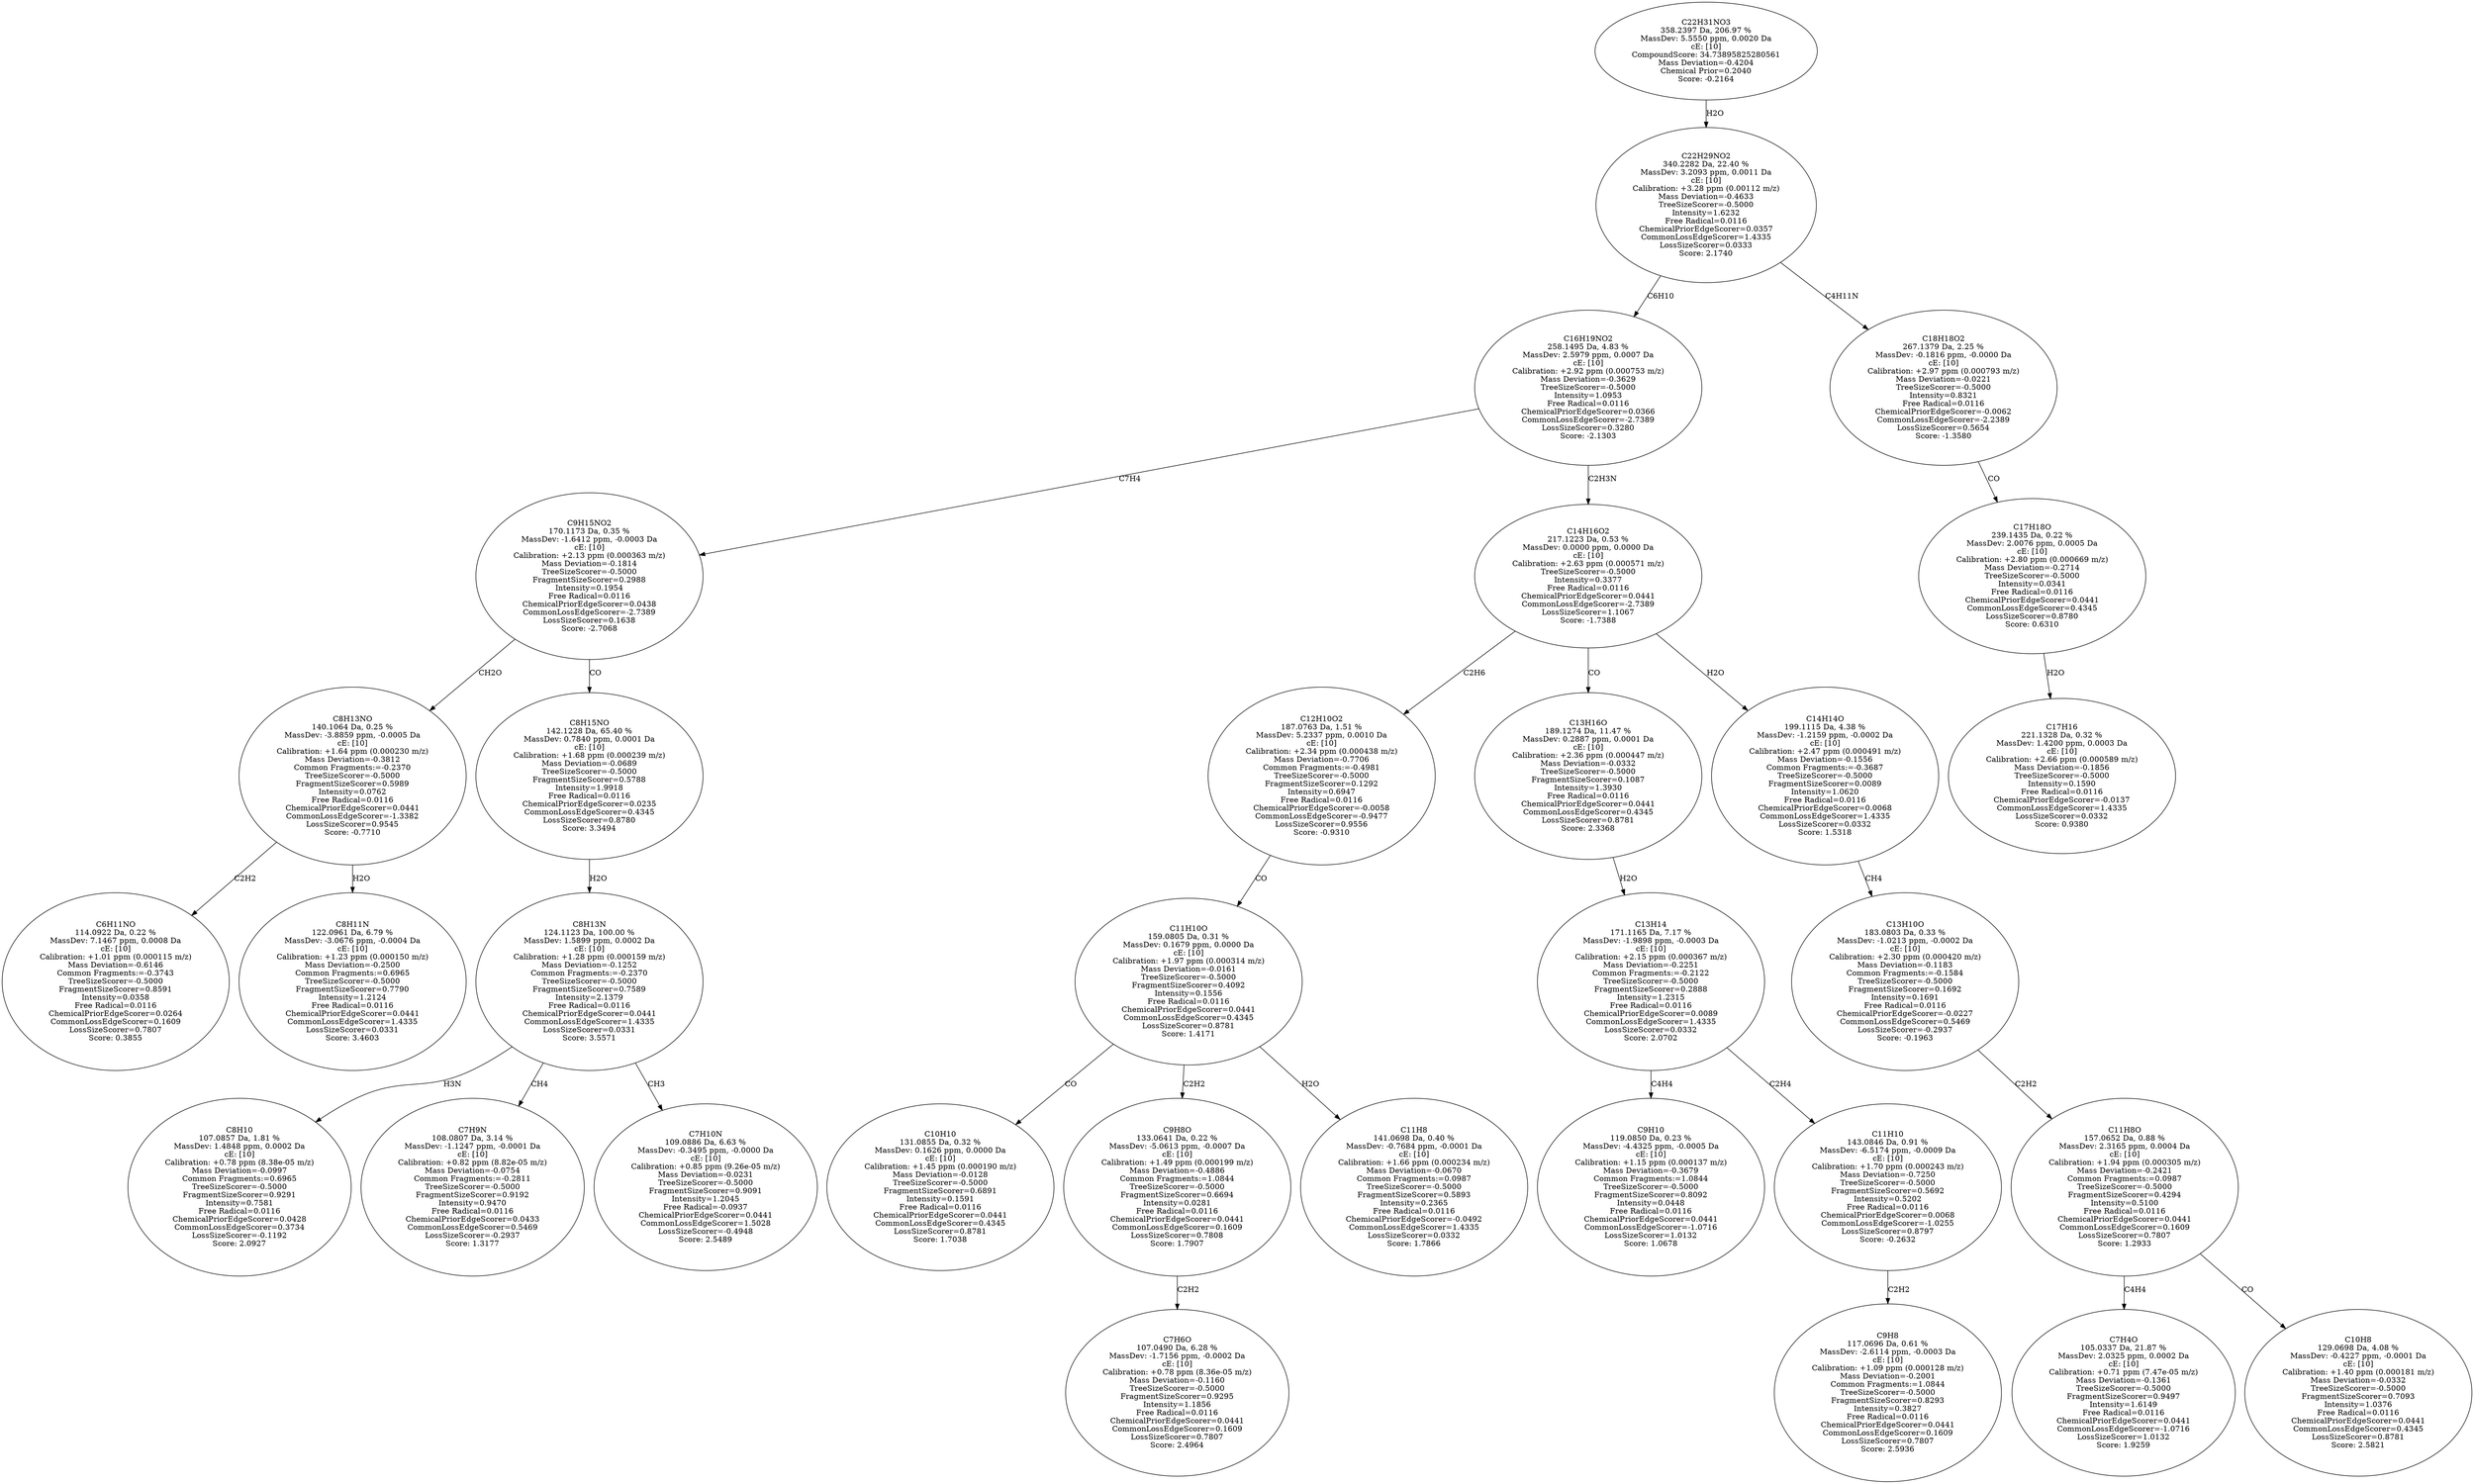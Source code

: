 strict digraph {
v1 [label="C6H11NO\n114.0922 Da, 0.22 %\nMassDev: 7.1467 ppm, 0.0008 Da\ncE: [10]\nCalibration: +1.01 ppm (0.000115 m/z)\nMass Deviation=-0.6146\nCommon Fragments:=-0.3743\nTreeSizeScorer=-0.5000\nFragmentSizeScorer=0.8591\nIntensity=0.0358\nFree Radical=0.0116\nChemicalPriorEdgeScorer=0.0264\nCommonLossEdgeScorer=0.1609\nLossSizeScorer=0.7807\nScore: 0.3855"];
v2 [label="C8H11N\n122.0961 Da, 6.79 %\nMassDev: -3.0676 ppm, -0.0004 Da\ncE: [10]\nCalibration: +1.23 ppm (0.000150 m/z)\nMass Deviation=-0.2500\nCommon Fragments:=0.6965\nTreeSizeScorer=-0.5000\nFragmentSizeScorer=0.7790\nIntensity=1.2124\nFree Radical=0.0116\nChemicalPriorEdgeScorer=0.0441\nCommonLossEdgeScorer=1.4335\nLossSizeScorer=0.0331\nScore: 3.4603"];
v3 [label="C8H13NO\n140.1064 Da, 0.25 %\nMassDev: -3.8859 ppm, -0.0005 Da\ncE: [10]\nCalibration: +1.64 ppm (0.000230 m/z)\nMass Deviation=-0.3812\nCommon Fragments:=-0.2370\nTreeSizeScorer=-0.5000\nFragmentSizeScorer=0.5989\nIntensity=0.0762\nFree Radical=0.0116\nChemicalPriorEdgeScorer=0.0441\nCommonLossEdgeScorer=-1.3382\nLossSizeScorer=0.9545\nScore: -0.7710"];
v4 [label="C8H10\n107.0857 Da, 1.81 %\nMassDev: 1.4848 ppm, 0.0002 Da\ncE: [10]\nCalibration: +0.78 ppm (8.38e-05 m/z)\nMass Deviation=-0.0997\nCommon Fragments:=0.6965\nTreeSizeScorer=-0.5000\nFragmentSizeScorer=0.9291\nIntensity=0.7581\nFree Radical=0.0116\nChemicalPriorEdgeScorer=0.0428\nCommonLossEdgeScorer=0.3734\nLossSizeScorer=-0.1192\nScore: 2.0927"];
v5 [label="C7H9N\n108.0807 Da, 3.14 %\nMassDev: -1.1247 ppm, -0.0001 Da\ncE: [10]\nCalibration: +0.82 ppm (8.82e-05 m/z)\nMass Deviation=-0.0754\nCommon Fragments:=-0.2811\nTreeSizeScorer=-0.5000\nFragmentSizeScorer=0.9192\nIntensity=0.9470\nFree Radical=0.0116\nChemicalPriorEdgeScorer=0.0433\nCommonLossEdgeScorer=0.5469\nLossSizeScorer=-0.2937\nScore: 1.3177"];
v6 [label="C7H10N\n109.0886 Da, 6.63 %\nMassDev: -0.3495 ppm, -0.0000 Da\ncE: [10]\nCalibration: +0.85 ppm (9.26e-05 m/z)\nMass Deviation=-0.0231\nTreeSizeScorer=-0.5000\nFragmentSizeScorer=0.9091\nIntensity=1.2045\nFree Radical=-0.0937\nChemicalPriorEdgeScorer=0.0441\nCommonLossEdgeScorer=1.5028\nLossSizeScorer=-0.4948\nScore: 2.5489"];
v7 [label="C8H13N\n124.1123 Da, 100.00 %\nMassDev: 1.5899 ppm, 0.0002 Da\ncE: [10]\nCalibration: +1.28 ppm (0.000159 m/z)\nMass Deviation=-0.1252\nCommon Fragments:=-0.2370\nTreeSizeScorer=-0.5000\nFragmentSizeScorer=0.7589\nIntensity=2.1379\nFree Radical=0.0116\nChemicalPriorEdgeScorer=0.0441\nCommonLossEdgeScorer=1.4335\nLossSizeScorer=0.0331\nScore: 3.5571"];
v8 [label="C8H15NO\n142.1228 Da, 65.40 %\nMassDev: 0.7840 ppm, 0.0001 Da\ncE: [10]\nCalibration: +1.68 ppm (0.000239 m/z)\nMass Deviation=-0.0689\nTreeSizeScorer=-0.5000\nFragmentSizeScorer=0.5788\nIntensity=1.9918\nFree Radical=0.0116\nChemicalPriorEdgeScorer=0.0235\nCommonLossEdgeScorer=0.4345\nLossSizeScorer=0.8780\nScore: 3.3494"];
v9 [label="C9H15NO2\n170.1173 Da, 0.35 %\nMassDev: -1.6412 ppm, -0.0003 Da\ncE: [10]\nCalibration: +2.13 ppm (0.000363 m/z)\nMass Deviation=-0.1814\nTreeSizeScorer=-0.5000\nFragmentSizeScorer=0.2988\nIntensity=0.1954\nFree Radical=0.0116\nChemicalPriorEdgeScorer=0.0438\nCommonLossEdgeScorer=-2.7389\nLossSizeScorer=0.1638\nScore: -2.7068"];
v10 [label="C10H10\n131.0855 Da, 0.32 %\nMassDev: 0.1626 ppm, 0.0000 Da\ncE: [10]\nCalibration: +1.45 ppm (0.000190 m/z)\nMass Deviation=-0.0128\nTreeSizeScorer=-0.5000\nFragmentSizeScorer=0.6891\nIntensity=0.1591\nFree Radical=0.0116\nChemicalPriorEdgeScorer=0.0441\nCommonLossEdgeScorer=0.4345\nLossSizeScorer=0.8781\nScore: 1.7038"];
v11 [label="C7H6O\n107.0490 Da, 6.28 %\nMassDev: -1.7156 ppm, -0.0002 Da\ncE: [10]\nCalibration: +0.78 ppm (8.36e-05 m/z)\nMass Deviation=-0.1160\nTreeSizeScorer=-0.5000\nFragmentSizeScorer=0.9295\nIntensity=1.1856\nFree Radical=0.0116\nChemicalPriorEdgeScorer=0.0441\nCommonLossEdgeScorer=0.1609\nLossSizeScorer=0.7807\nScore: 2.4964"];
v12 [label="C9H8O\n133.0641 Da, 0.22 %\nMassDev: -5.0613 ppm, -0.0007 Da\ncE: [10]\nCalibration: +1.49 ppm (0.000199 m/z)\nMass Deviation=-0.4886\nCommon Fragments:=1.0844\nTreeSizeScorer=-0.5000\nFragmentSizeScorer=0.6694\nIntensity=0.0281\nFree Radical=0.0116\nChemicalPriorEdgeScorer=0.0441\nCommonLossEdgeScorer=0.1609\nLossSizeScorer=0.7808\nScore: 1.7907"];
v13 [label="C11H8\n141.0698 Da, 0.40 %\nMassDev: -0.7684 ppm, -0.0001 Da\ncE: [10]\nCalibration: +1.66 ppm (0.000234 m/z)\nMass Deviation=-0.0670\nCommon Fragments:=0.0987\nTreeSizeScorer=-0.5000\nFragmentSizeScorer=0.5893\nIntensity=0.2365\nFree Radical=0.0116\nChemicalPriorEdgeScorer=-0.0492\nCommonLossEdgeScorer=1.4335\nLossSizeScorer=0.0332\nScore: 1.7866"];
v14 [label="C11H10O\n159.0805 Da, 0.31 %\nMassDev: 0.1679 ppm, 0.0000 Da\ncE: [10]\nCalibration: +1.97 ppm (0.000314 m/z)\nMass Deviation=-0.0161\nTreeSizeScorer=-0.5000\nFragmentSizeScorer=0.4092\nIntensity=0.1556\nFree Radical=0.0116\nChemicalPriorEdgeScorer=0.0441\nCommonLossEdgeScorer=0.4345\nLossSizeScorer=0.8781\nScore: 1.4171"];
v15 [label="C12H10O2\n187.0763 Da, 1.51 %\nMassDev: 5.2337 ppm, 0.0010 Da\ncE: [10]\nCalibration: +2.34 ppm (0.000438 m/z)\nMass Deviation=-0.7706\nCommon Fragments:=-0.4981\nTreeSizeScorer=-0.5000\nFragmentSizeScorer=0.1292\nIntensity=0.6947\nFree Radical=0.0116\nChemicalPriorEdgeScorer=-0.0058\nCommonLossEdgeScorer=-0.9477\nLossSizeScorer=0.9556\nScore: -0.9310"];
v16 [label="C9H10\n119.0850 Da, 0.23 %\nMassDev: -4.4325 ppm, -0.0005 Da\ncE: [10]\nCalibration: +1.15 ppm (0.000137 m/z)\nMass Deviation=-0.3679\nCommon Fragments:=1.0844\nTreeSizeScorer=-0.5000\nFragmentSizeScorer=0.8092\nIntensity=0.0448\nFree Radical=0.0116\nChemicalPriorEdgeScorer=0.0441\nCommonLossEdgeScorer=-1.0716\nLossSizeScorer=1.0132\nScore: 1.0678"];
v17 [label="C9H8\n117.0696 Da, 0.61 %\nMassDev: -2.6114 ppm, -0.0003 Da\ncE: [10]\nCalibration: +1.09 ppm (0.000128 m/z)\nMass Deviation=-0.2001\nCommon Fragments:=1.0844\nTreeSizeScorer=-0.5000\nFragmentSizeScorer=0.8293\nIntensity=0.3827\nFree Radical=0.0116\nChemicalPriorEdgeScorer=0.0441\nCommonLossEdgeScorer=0.1609\nLossSizeScorer=0.7807\nScore: 2.5936"];
v18 [label="C11H10\n143.0846 Da, 0.91 %\nMassDev: -6.5174 ppm, -0.0009 Da\ncE: [10]\nCalibration: +1.70 ppm (0.000243 m/z)\nMass Deviation=-0.7250\nTreeSizeScorer=-0.5000\nFragmentSizeScorer=0.5692\nIntensity=0.5202\nFree Radical=0.0116\nChemicalPriorEdgeScorer=0.0068\nCommonLossEdgeScorer=-1.0255\nLossSizeScorer=0.8797\nScore: -0.2632"];
v19 [label="C13H14\n171.1165 Da, 7.17 %\nMassDev: -1.9898 ppm, -0.0003 Da\ncE: [10]\nCalibration: +2.15 ppm (0.000367 m/z)\nMass Deviation=-0.2251\nCommon Fragments:=-0.2122\nTreeSizeScorer=-0.5000\nFragmentSizeScorer=0.2888\nIntensity=1.2315\nFree Radical=0.0116\nChemicalPriorEdgeScorer=0.0089\nCommonLossEdgeScorer=1.4335\nLossSizeScorer=0.0332\nScore: 2.0702"];
v20 [label="C13H16O\n189.1274 Da, 11.47 %\nMassDev: 0.2887 ppm, 0.0001 Da\ncE: [10]\nCalibration: +2.36 ppm (0.000447 m/z)\nMass Deviation=-0.0332\nTreeSizeScorer=-0.5000\nFragmentSizeScorer=0.1087\nIntensity=1.3930\nFree Radical=0.0116\nChemicalPriorEdgeScorer=0.0441\nCommonLossEdgeScorer=0.4345\nLossSizeScorer=0.8781\nScore: 2.3368"];
v21 [label="C7H4O\n105.0337 Da, 21.87 %\nMassDev: 2.0325 ppm, 0.0002 Da\ncE: [10]\nCalibration: +0.71 ppm (7.47e-05 m/z)\nMass Deviation=-0.1361\nTreeSizeScorer=-0.5000\nFragmentSizeScorer=0.9497\nIntensity=1.6149\nFree Radical=0.0116\nChemicalPriorEdgeScorer=0.0441\nCommonLossEdgeScorer=-1.0716\nLossSizeScorer=1.0132\nScore: 1.9259"];
v22 [label="C10H8\n129.0698 Da, 4.08 %\nMassDev: -0.4227 ppm, -0.0001 Da\ncE: [10]\nCalibration: +1.40 ppm (0.000181 m/z)\nMass Deviation=-0.0332\nTreeSizeScorer=-0.5000\nFragmentSizeScorer=0.7093\nIntensity=1.0376\nFree Radical=0.0116\nChemicalPriorEdgeScorer=0.0441\nCommonLossEdgeScorer=0.4345\nLossSizeScorer=0.8781\nScore: 2.5821"];
v23 [label="C11H8O\n157.0652 Da, 0.88 %\nMassDev: 2.3165 ppm, 0.0004 Da\ncE: [10]\nCalibration: +1.94 ppm (0.000305 m/z)\nMass Deviation=-0.2421\nCommon Fragments:=0.0987\nTreeSizeScorer=-0.5000\nFragmentSizeScorer=0.4294\nIntensity=0.5100\nFree Radical=0.0116\nChemicalPriorEdgeScorer=0.0441\nCommonLossEdgeScorer=0.1609\nLossSizeScorer=0.7807\nScore: 1.2933"];
v24 [label="C13H10O\n183.0803 Da, 0.33 %\nMassDev: -1.0213 ppm, -0.0002 Da\ncE: [10]\nCalibration: +2.30 ppm (0.000420 m/z)\nMass Deviation=-0.1183\nCommon Fragments:=-0.1584\nTreeSizeScorer=-0.5000\nFragmentSizeScorer=0.1692\nIntensity=0.1691\nFree Radical=0.0116\nChemicalPriorEdgeScorer=-0.0227\nCommonLossEdgeScorer=0.5469\nLossSizeScorer=-0.2937\nScore: -0.1963"];
v25 [label="C14H14O\n199.1115 Da, 4.38 %\nMassDev: -1.2159 ppm, -0.0002 Da\ncE: [10]\nCalibration: +2.47 ppm (0.000491 m/z)\nMass Deviation=-0.1556\nCommon Fragments:=-0.3687\nTreeSizeScorer=-0.5000\nFragmentSizeScorer=0.0089\nIntensity=1.0620\nFree Radical=0.0116\nChemicalPriorEdgeScorer=0.0068\nCommonLossEdgeScorer=1.4335\nLossSizeScorer=0.0332\nScore: 1.5318"];
v26 [label="C14H16O2\n217.1223 Da, 0.53 %\nMassDev: 0.0000 ppm, 0.0000 Da\ncE: [10]\nCalibration: +2.63 ppm (0.000571 m/z)\nTreeSizeScorer=-0.5000\nIntensity=0.3377\nFree Radical=0.0116\nChemicalPriorEdgeScorer=0.0441\nCommonLossEdgeScorer=-2.7389\nLossSizeScorer=1.1067\nScore: -1.7388"];
v27 [label="C16H19NO2\n258.1495 Da, 4.83 %\nMassDev: 2.5979 ppm, 0.0007 Da\ncE: [10]\nCalibration: +2.92 ppm (0.000753 m/z)\nMass Deviation=-0.3629\nTreeSizeScorer=-0.5000\nIntensity=1.0953\nFree Radical=0.0116\nChemicalPriorEdgeScorer=0.0366\nCommonLossEdgeScorer=-2.7389\nLossSizeScorer=0.3280\nScore: -2.1303"];
v28 [label="C17H16\n221.1328 Da, 0.32 %\nMassDev: 1.4200 ppm, 0.0003 Da\ncE: [10]\nCalibration: +2.66 ppm (0.000589 m/z)\nMass Deviation=-0.1856\nTreeSizeScorer=-0.5000\nIntensity=0.1590\nFree Radical=0.0116\nChemicalPriorEdgeScorer=-0.0137\nCommonLossEdgeScorer=1.4335\nLossSizeScorer=0.0332\nScore: 0.9380"];
v29 [label="C17H18O\n239.1435 Da, 0.22 %\nMassDev: 2.0076 ppm, 0.0005 Da\ncE: [10]\nCalibration: +2.80 ppm (0.000669 m/z)\nMass Deviation=-0.2714\nTreeSizeScorer=-0.5000\nIntensity=0.0341\nFree Radical=0.0116\nChemicalPriorEdgeScorer=0.0441\nCommonLossEdgeScorer=0.4345\nLossSizeScorer=0.8780\nScore: 0.6310"];
v30 [label="C18H18O2\n267.1379 Da, 2.25 %\nMassDev: -0.1816 ppm, -0.0000 Da\ncE: [10]\nCalibration: +2.97 ppm (0.000793 m/z)\nMass Deviation=-0.0221\nTreeSizeScorer=-0.5000\nIntensity=0.8321\nFree Radical=0.0116\nChemicalPriorEdgeScorer=-0.0062\nCommonLossEdgeScorer=-2.2389\nLossSizeScorer=0.5654\nScore: -1.3580"];
v31 [label="C22H29NO2\n340.2282 Da, 22.40 %\nMassDev: 3.2093 ppm, 0.0011 Da\ncE: [10]\nCalibration: +3.28 ppm (0.00112 m/z)\nMass Deviation=-0.4633\nTreeSizeScorer=-0.5000\nIntensity=1.6232\nFree Radical=0.0116\nChemicalPriorEdgeScorer=0.0357\nCommonLossEdgeScorer=1.4335\nLossSizeScorer=0.0333\nScore: 2.1740"];
v32 [label="C22H31NO3\n358.2397 Da, 206.97 %\nMassDev: 5.5550 ppm, 0.0020 Da\ncE: [10]\nCompoundScore: 34.73895825280561\nMass Deviation=-0.4204\nChemical Prior=0.2040\nScore: -0.2164"];
v3 -> v1 [label="C2H2"];
v3 -> v2 [label="H2O"];
v9 -> v3 [label="CH2O"];
v7 -> v4 [label="H3N"];
v7 -> v5 [label="CH4"];
v7 -> v6 [label="CH3"];
v8 -> v7 [label="H2O"];
v9 -> v8 [label="CO"];
v27 -> v9 [label="C7H4"];
v14 -> v10 [label="CO"];
v12 -> v11 [label="C2H2"];
v14 -> v12 [label="C2H2"];
v14 -> v13 [label="H2O"];
v15 -> v14 [label="CO"];
v26 -> v15 [label="C2H6"];
v19 -> v16 [label="C4H4"];
v18 -> v17 [label="C2H2"];
v19 -> v18 [label="C2H4"];
v20 -> v19 [label="H2O"];
v26 -> v20 [label="CO"];
v23 -> v21 [label="C4H4"];
v23 -> v22 [label="CO"];
v24 -> v23 [label="C2H2"];
v25 -> v24 [label="CH4"];
v26 -> v25 [label="H2O"];
v27 -> v26 [label="C2H3N"];
v31 -> v27 [label="C6H10"];
v29 -> v28 [label="H2O"];
v30 -> v29 [label="CO"];
v31 -> v30 [label="C4H11N"];
v32 -> v31 [label="H2O"];
}